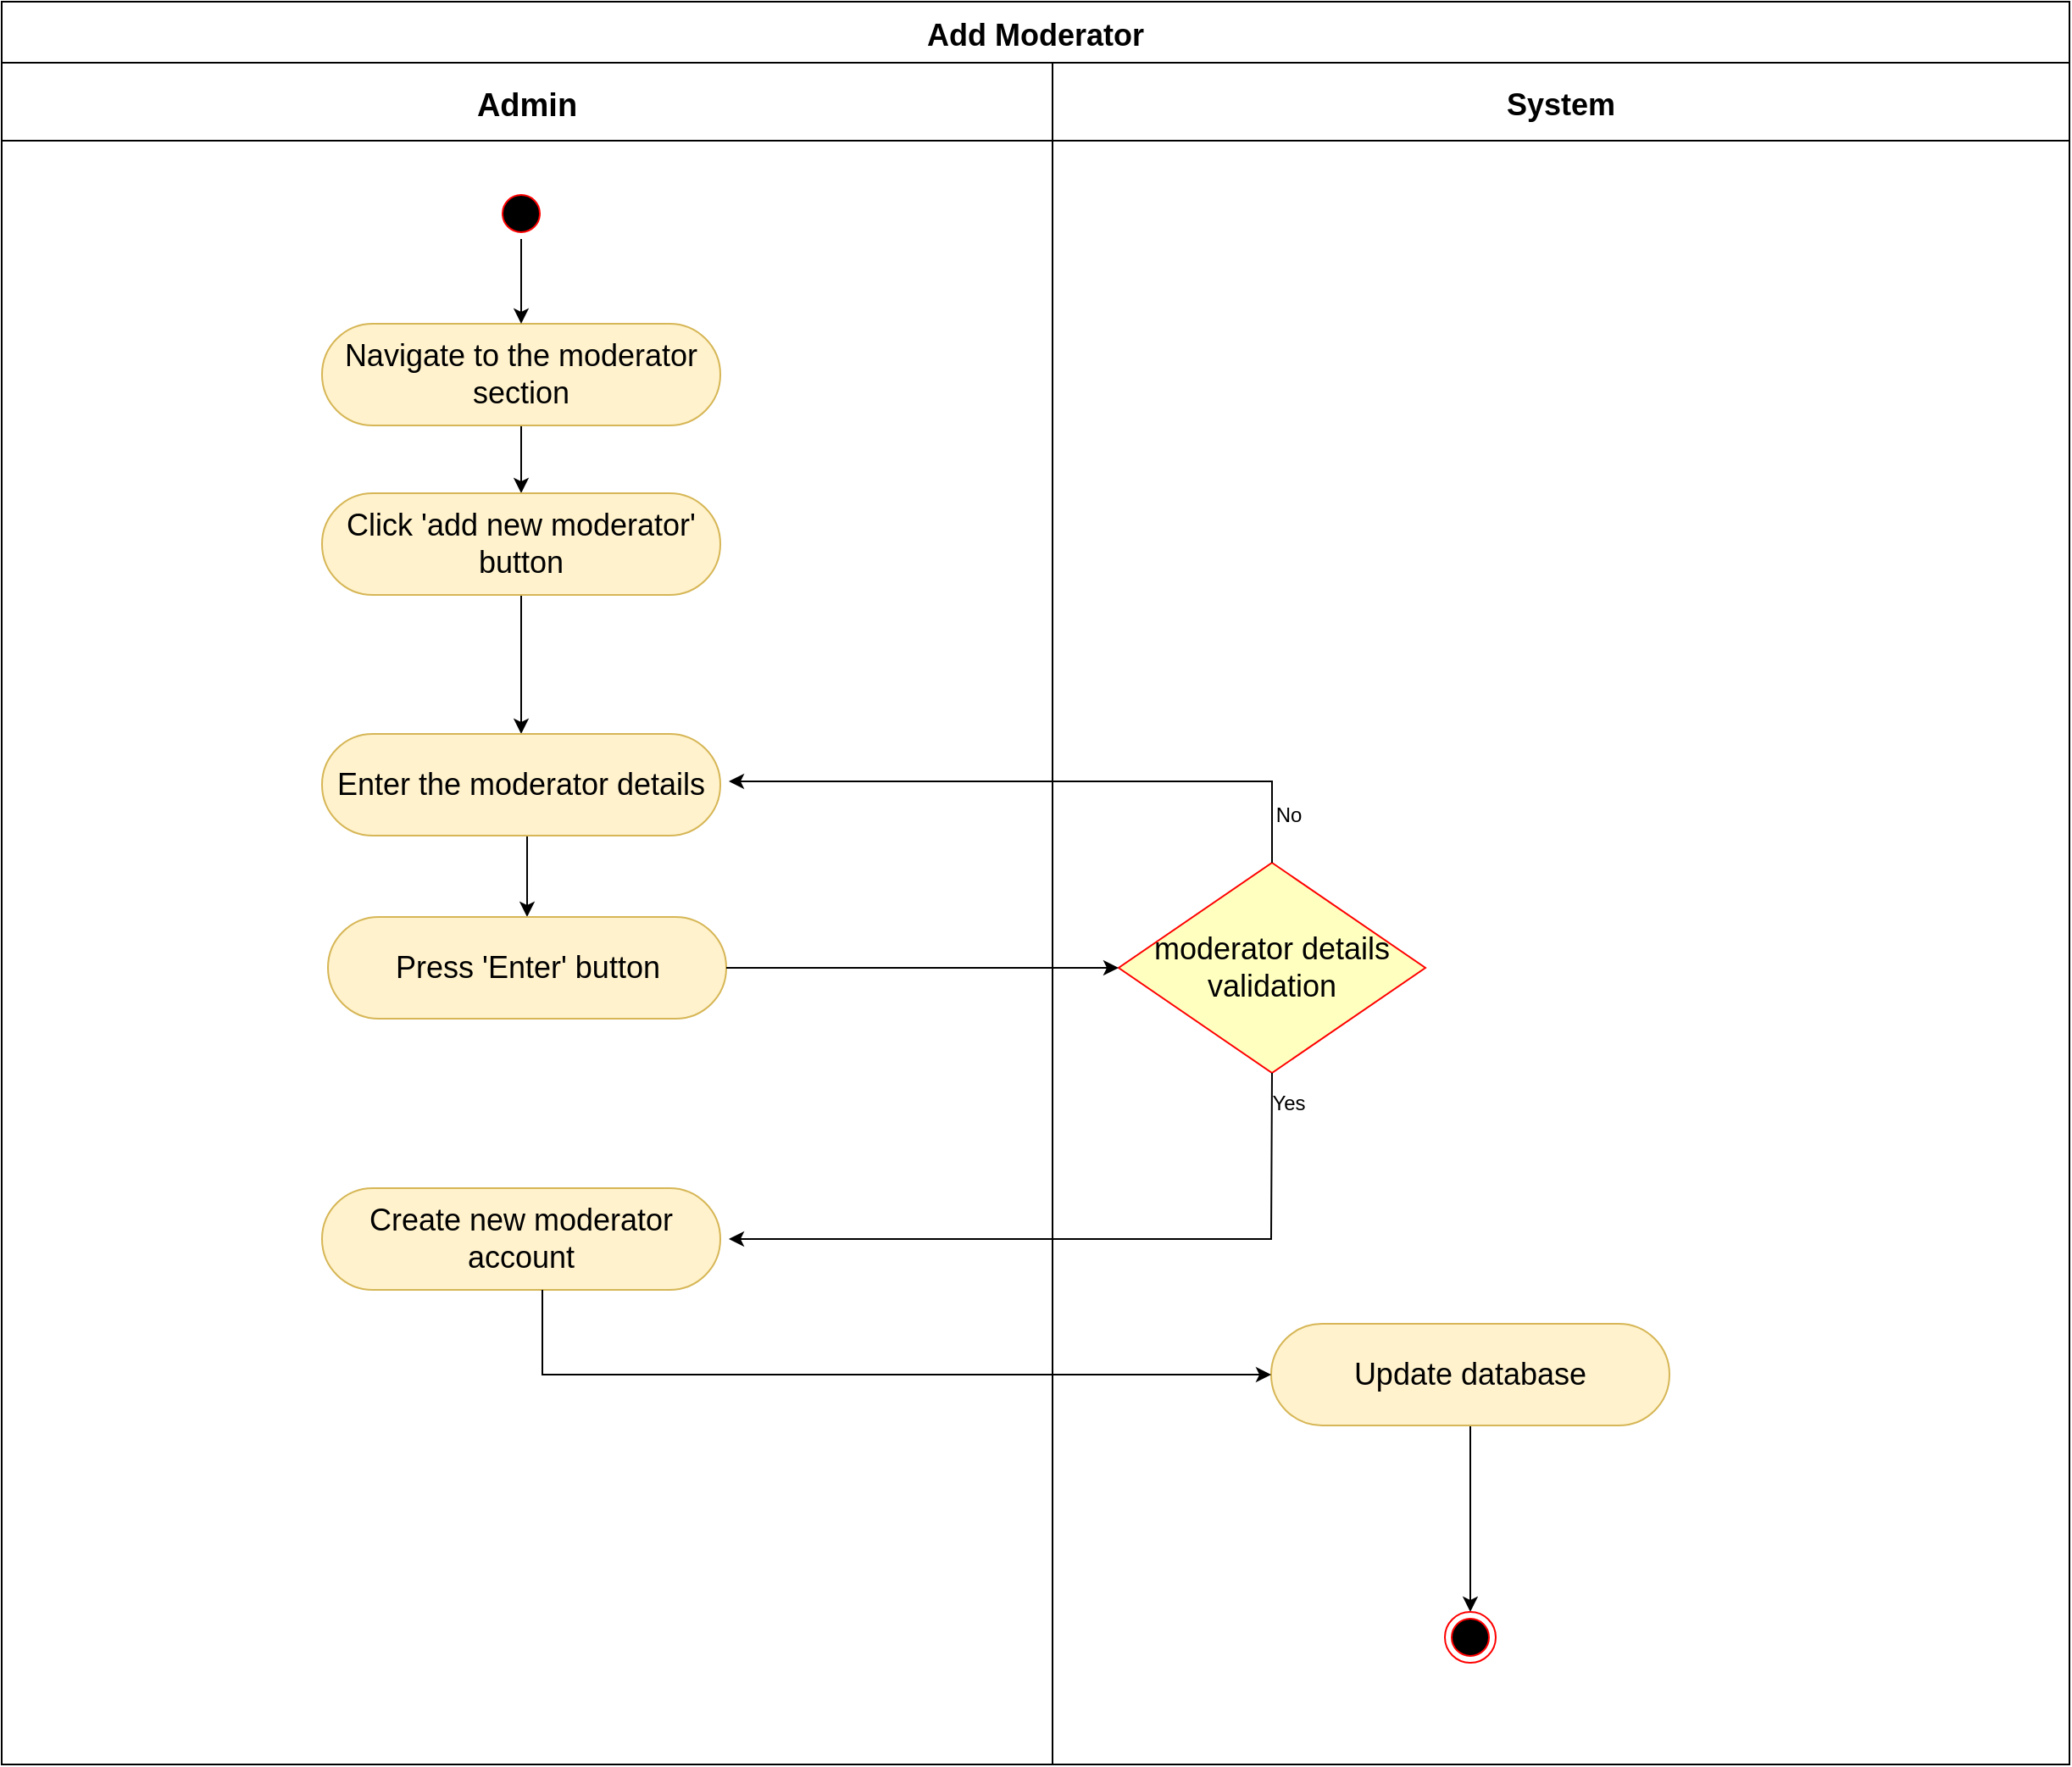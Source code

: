 <mxfile version="20.5.1" type="device"><diagram id="9Iiq5XrYBGPYFFz_2kYe" name="Page-1"><mxGraphModel dx="1729" dy="923" grid="1" gridSize="10" guides="1" tooltips="1" connect="1" arrows="1" fold="1" page="1" pageScale="1" pageWidth="827" pageHeight="1169" math="0" shadow="0"><root><mxCell id="0"/><mxCell id="1" parent="0"/><mxCell id="n2nIOSp1S2j0yVekqQI6-1" value="Add Moderator" style="swimlane;childLayout=stackLayout;resizeParent=1;resizeParentMax=0;startSize=36;fontSize=18;swimlaneFillColor=none;fillColor=default;" vertex="1" parent="1"><mxGeometry x="621" y="670" width="1220" height="1040" as="geometry"/></mxCell><mxCell id="n2nIOSp1S2j0yVekqQI6-2" value="Admin" style="swimlane;startSize=46;fontSize=19;" vertex="1" parent="n2nIOSp1S2j0yVekqQI6-1"><mxGeometry y="36" width="620" height="1004" as="geometry"><mxRectangle y="36" width="50" height="1234" as="alternateBounds"/></mxGeometry></mxCell><mxCell id="n2nIOSp1S2j0yVekqQI6-4" style="edgeStyle=elbowEdgeStyle;rounded=0;orthogonalLoop=1;jettySize=auto;html=1;exitX=0.5;exitY=1;exitDx=0;exitDy=0;entryX=0.5;entryY=0;entryDx=0;entryDy=0;" edge="1" parent="n2nIOSp1S2j0yVekqQI6-2" source="n2nIOSp1S2j0yVekqQI6-5" target="n2nIOSp1S2j0yVekqQI6-8"><mxGeometry relative="1" as="geometry"/></mxCell><mxCell id="n2nIOSp1S2j0yVekqQI6-5" value="&lt;span id=&quot;docs-internal-guid-8911267b-7fff-a18d-b840-a1d3abe466f2&quot;&gt;&lt;span style=&quot;background-color: transparent; font-variant-numeric: normal; font-variant-east-asian: normal; vertical-align: baseline;&quot;&gt;&lt;font style=&quot;font-size: 18px;&quot;&gt;Navigate to the moderator section&lt;/font&gt;&lt;/span&gt;&lt;/span&gt;" style="rounded=1;whiteSpace=wrap;html=1;fontSize=18;arcSize=50;fillColor=#fff2cc;strokeColor=#d6b656;" vertex="1" parent="n2nIOSp1S2j0yVekqQI6-2"><mxGeometry x="189" y="154" width="235" height="60" as="geometry"/></mxCell><mxCell id="n2nIOSp1S2j0yVekqQI6-27" style="edgeStyle=elbowEdgeStyle;rounded=0;orthogonalLoop=1;jettySize=auto;html=1;entryX=0.5;entryY=0;entryDx=0;entryDy=0;" edge="1" parent="n2nIOSp1S2j0yVekqQI6-2" source="n2nIOSp1S2j0yVekqQI6-6" target="n2nIOSp1S2j0yVekqQI6-5"><mxGeometry relative="1" as="geometry"/></mxCell><mxCell id="n2nIOSp1S2j0yVekqQI6-6" value="" style="ellipse;html=1;shape=startState;fillColor=#000000;strokeColor=#ff0000;" vertex="1" parent="n2nIOSp1S2j0yVekqQI6-2"><mxGeometry x="291.5" y="74" width="30" height="30" as="geometry"/></mxCell><mxCell id="n2nIOSp1S2j0yVekqQI6-17" style="edgeStyle=elbowEdgeStyle;rounded=0;orthogonalLoop=1;jettySize=auto;html=1;exitX=0.5;exitY=1;exitDx=0;exitDy=0;entryX=0.5;entryY=0;entryDx=0;entryDy=0;" edge="1" parent="n2nIOSp1S2j0yVekqQI6-2" source="n2nIOSp1S2j0yVekqQI6-8" target="n2nIOSp1S2j0yVekqQI6-9"><mxGeometry relative="1" as="geometry"/></mxCell><mxCell id="n2nIOSp1S2j0yVekqQI6-8" value="&lt;span id=&quot;docs-internal-guid-8911267b-7fff-a18d-b840-a1d3abe466f2&quot;&gt;&lt;span style=&quot;background-color: transparent; font-variant-numeric: normal; font-variant-east-asian: normal; vertical-align: baseline;&quot;&gt;&lt;font style=&quot;font-size: 18px;&quot;&gt;Click 'add new moderator' button&lt;br&gt;&lt;/font&gt;&lt;/span&gt;&lt;/span&gt;" style="rounded=1;whiteSpace=wrap;html=1;fontSize=18;arcSize=50;fillColor=#fff2cc;strokeColor=#d6b656;" vertex="1" parent="n2nIOSp1S2j0yVekqQI6-2"><mxGeometry x="189" y="254" width="235" height="60" as="geometry"/></mxCell><mxCell id="n2nIOSp1S2j0yVekqQI6-22" style="edgeStyle=elbowEdgeStyle;rounded=0;orthogonalLoop=1;jettySize=auto;html=1;entryX=0.5;entryY=0;entryDx=0;entryDy=0;" edge="1" parent="n2nIOSp1S2j0yVekqQI6-2" source="n2nIOSp1S2j0yVekqQI6-9" target="n2nIOSp1S2j0yVekqQI6-15"><mxGeometry relative="1" as="geometry"/></mxCell><mxCell id="n2nIOSp1S2j0yVekqQI6-9" value="&lt;span id=&quot;docs-internal-guid-8911267b-7fff-a18d-b840-a1d3abe466f2&quot;&gt;&lt;span style=&quot;background-color: transparent; font-variant-numeric: normal; font-variant-east-asian: normal; vertical-align: baseline;&quot;&gt;&lt;font style=&quot;font-size: 18px;&quot;&gt;Enter the moderator details&lt;/font&gt;&lt;/span&gt;&lt;/span&gt;" style="rounded=1;whiteSpace=wrap;html=1;fontSize=18;arcSize=50;fillColor=#fff2cc;strokeColor=#d6b656;" vertex="1" parent="n2nIOSp1S2j0yVekqQI6-2"><mxGeometry x="189" y="396" width="235" height="60" as="geometry"/></mxCell><mxCell id="n2nIOSp1S2j0yVekqQI6-15" value="&lt;span id=&quot;docs-internal-guid-8911267b-7fff-a18d-b840-a1d3abe466f2&quot;&gt;&lt;span style=&quot;background-color: transparent; font-variant-numeric: normal; font-variant-east-asian: normal; vertical-align: baseline;&quot;&gt;&lt;font style=&quot;font-size: 18px;&quot;&gt;Press 'Enter' button&lt;/font&gt;&lt;/span&gt;&lt;/span&gt;" style="rounded=1;whiteSpace=wrap;html=1;fontSize=18;arcSize=50;fillColor=#fff2cc;strokeColor=#d6b656;" vertex="1" parent="n2nIOSp1S2j0yVekqQI6-2"><mxGeometry x="192.5" y="504" width="235" height="60" as="geometry"/></mxCell><mxCell id="n2nIOSp1S2j0yVekqQI6-14" value="&lt;span id=&quot;docs-internal-guid-8911267b-7fff-a18d-b840-a1d3abe466f2&quot;&gt;&lt;span style=&quot;background-color: transparent; font-variant-numeric: normal; font-variant-east-asian: normal; vertical-align: baseline;&quot;&gt;&lt;font style=&quot;font-size: 18px;&quot;&gt;Create new moderator account&lt;/font&gt;&lt;/span&gt;&lt;/span&gt;" style="rounded=1;whiteSpace=wrap;html=1;fontSize=18;arcSize=50;fillColor=#fff2cc;strokeColor=#d6b656;" vertex="1" parent="n2nIOSp1S2j0yVekqQI6-2"><mxGeometry x="189" y="664" width="235" height="60" as="geometry"/></mxCell><mxCell id="n2nIOSp1S2j0yVekqQI6-10" value="System" style="swimlane;startSize=46;fontSize=18;gradientColor=none;strokeColor=#000000;" vertex="1" parent="n2nIOSp1S2j0yVekqQI6-1"><mxGeometry x="620" y="36" width="600" height="1004" as="geometry"/></mxCell><mxCell id="n2nIOSp1S2j0yVekqQI6-18" value="moderator details validation" style="rhombus;whiteSpace=wrap;html=1;fillColor=#ffffc0;strokeColor=#ff0000;fontSize=18;" vertex="1" parent="n2nIOSp1S2j0yVekqQI6-10"><mxGeometry x="39" y="472" width="181" height="124" as="geometry"/></mxCell><mxCell id="n2nIOSp1S2j0yVekqQI6-30" style="edgeStyle=elbowEdgeStyle;rounded=0;orthogonalLoop=1;jettySize=auto;html=1;exitX=0.5;exitY=1;exitDx=0;exitDy=0;" edge="1" parent="n2nIOSp1S2j0yVekqQI6-10" source="n2nIOSp1S2j0yVekqQI6-29" target="n2nIOSp1S2j0yVekqQI6-3"><mxGeometry relative="1" as="geometry"/></mxCell><mxCell id="n2nIOSp1S2j0yVekqQI6-29" value="&lt;span id=&quot;docs-internal-guid-8911267b-7fff-a18d-b840-a1d3abe466f2&quot;&gt;&lt;span style=&quot;background-color: transparent; font-variant-numeric: normal; font-variant-east-asian: normal; vertical-align: baseline;&quot;&gt;&lt;font style=&quot;font-size: 18px;&quot;&gt;Update database&lt;/font&gt;&lt;/span&gt;&lt;/span&gt;" style="rounded=1;whiteSpace=wrap;html=1;fontSize=18;arcSize=50;fillColor=#fff2cc;strokeColor=#d6b656;" vertex="1" parent="n2nIOSp1S2j0yVekqQI6-10"><mxGeometry x="129" y="744" width="235" height="60" as="geometry"/></mxCell><mxCell id="n2nIOSp1S2j0yVekqQI6-3" value="" style="ellipse;html=1;shape=endState;fillColor=#000000;strokeColor=#ff0000;fontSize=18;direction=west;" vertex="1" parent="n2nIOSp1S2j0yVekqQI6-10"><mxGeometry x="231.5" y="914" width="30" height="30" as="geometry"/></mxCell><mxCell id="n2nIOSp1S2j0yVekqQI6-23" style="edgeStyle=elbowEdgeStyle;rounded=0;orthogonalLoop=1;jettySize=auto;html=1;" edge="1" parent="n2nIOSp1S2j0yVekqQI6-1" source="n2nIOSp1S2j0yVekqQI6-15" target="n2nIOSp1S2j0yVekqQI6-18"><mxGeometry relative="1" as="geometry"/></mxCell><mxCell id="n2nIOSp1S2j0yVekqQI6-21" style="edgeStyle=orthogonalEdgeStyle;rounded=0;orthogonalLoop=1;jettySize=auto;html=1;" edge="1" parent="1" source="n2nIOSp1S2j0yVekqQI6-18"><mxGeometry relative="1" as="geometry"><mxPoint x="1050" y="1130" as="targetPoint"/><Array as="points"><mxPoint x="1370" y="1130"/></Array></mxGeometry></mxCell><mxCell id="n2nIOSp1S2j0yVekqQI6-24" value="No" style="text;html=1;align=center;verticalAlign=middle;resizable=0;points=[];autosize=1;strokeColor=none;fillColor=none;" vertex="1" parent="1"><mxGeometry x="1360" y="1135" width="40" height="30" as="geometry"/></mxCell><mxCell id="n2nIOSp1S2j0yVekqQI6-25" style="edgeStyle=elbowEdgeStyle;rounded=0;orthogonalLoop=1;jettySize=auto;html=1;exitX=0.5;exitY=1;exitDx=0;exitDy=0;" edge="1" parent="1" source="n2nIOSp1S2j0yVekqQI6-18"><mxGeometry relative="1" as="geometry"><mxPoint x="1050" y="1400" as="targetPoint"/><Array as="points"><mxPoint x="1370" y="1320"/></Array></mxGeometry></mxCell><mxCell id="n2nIOSp1S2j0yVekqQI6-26" value="Yes" style="text;html=1;align=center;verticalAlign=middle;resizable=0;points=[];autosize=1;strokeColor=none;fillColor=none;" vertex="1" parent="1"><mxGeometry x="1360" y="1305" width="40" height="30" as="geometry"/></mxCell><mxCell id="n2nIOSp1S2j0yVekqQI6-28" style="edgeStyle=elbowEdgeStyle;rounded=0;orthogonalLoop=1;jettySize=auto;html=1;" edge="1" parent="1" source="n2nIOSp1S2j0yVekqQI6-14"><mxGeometry relative="1" as="geometry"><mxPoint x="1370" y="1480" as="targetPoint"/><Array as="points"><mxPoint x="940" y="1440"/></Array></mxGeometry></mxCell></root></mxGraphModel></diagram></mxfile>